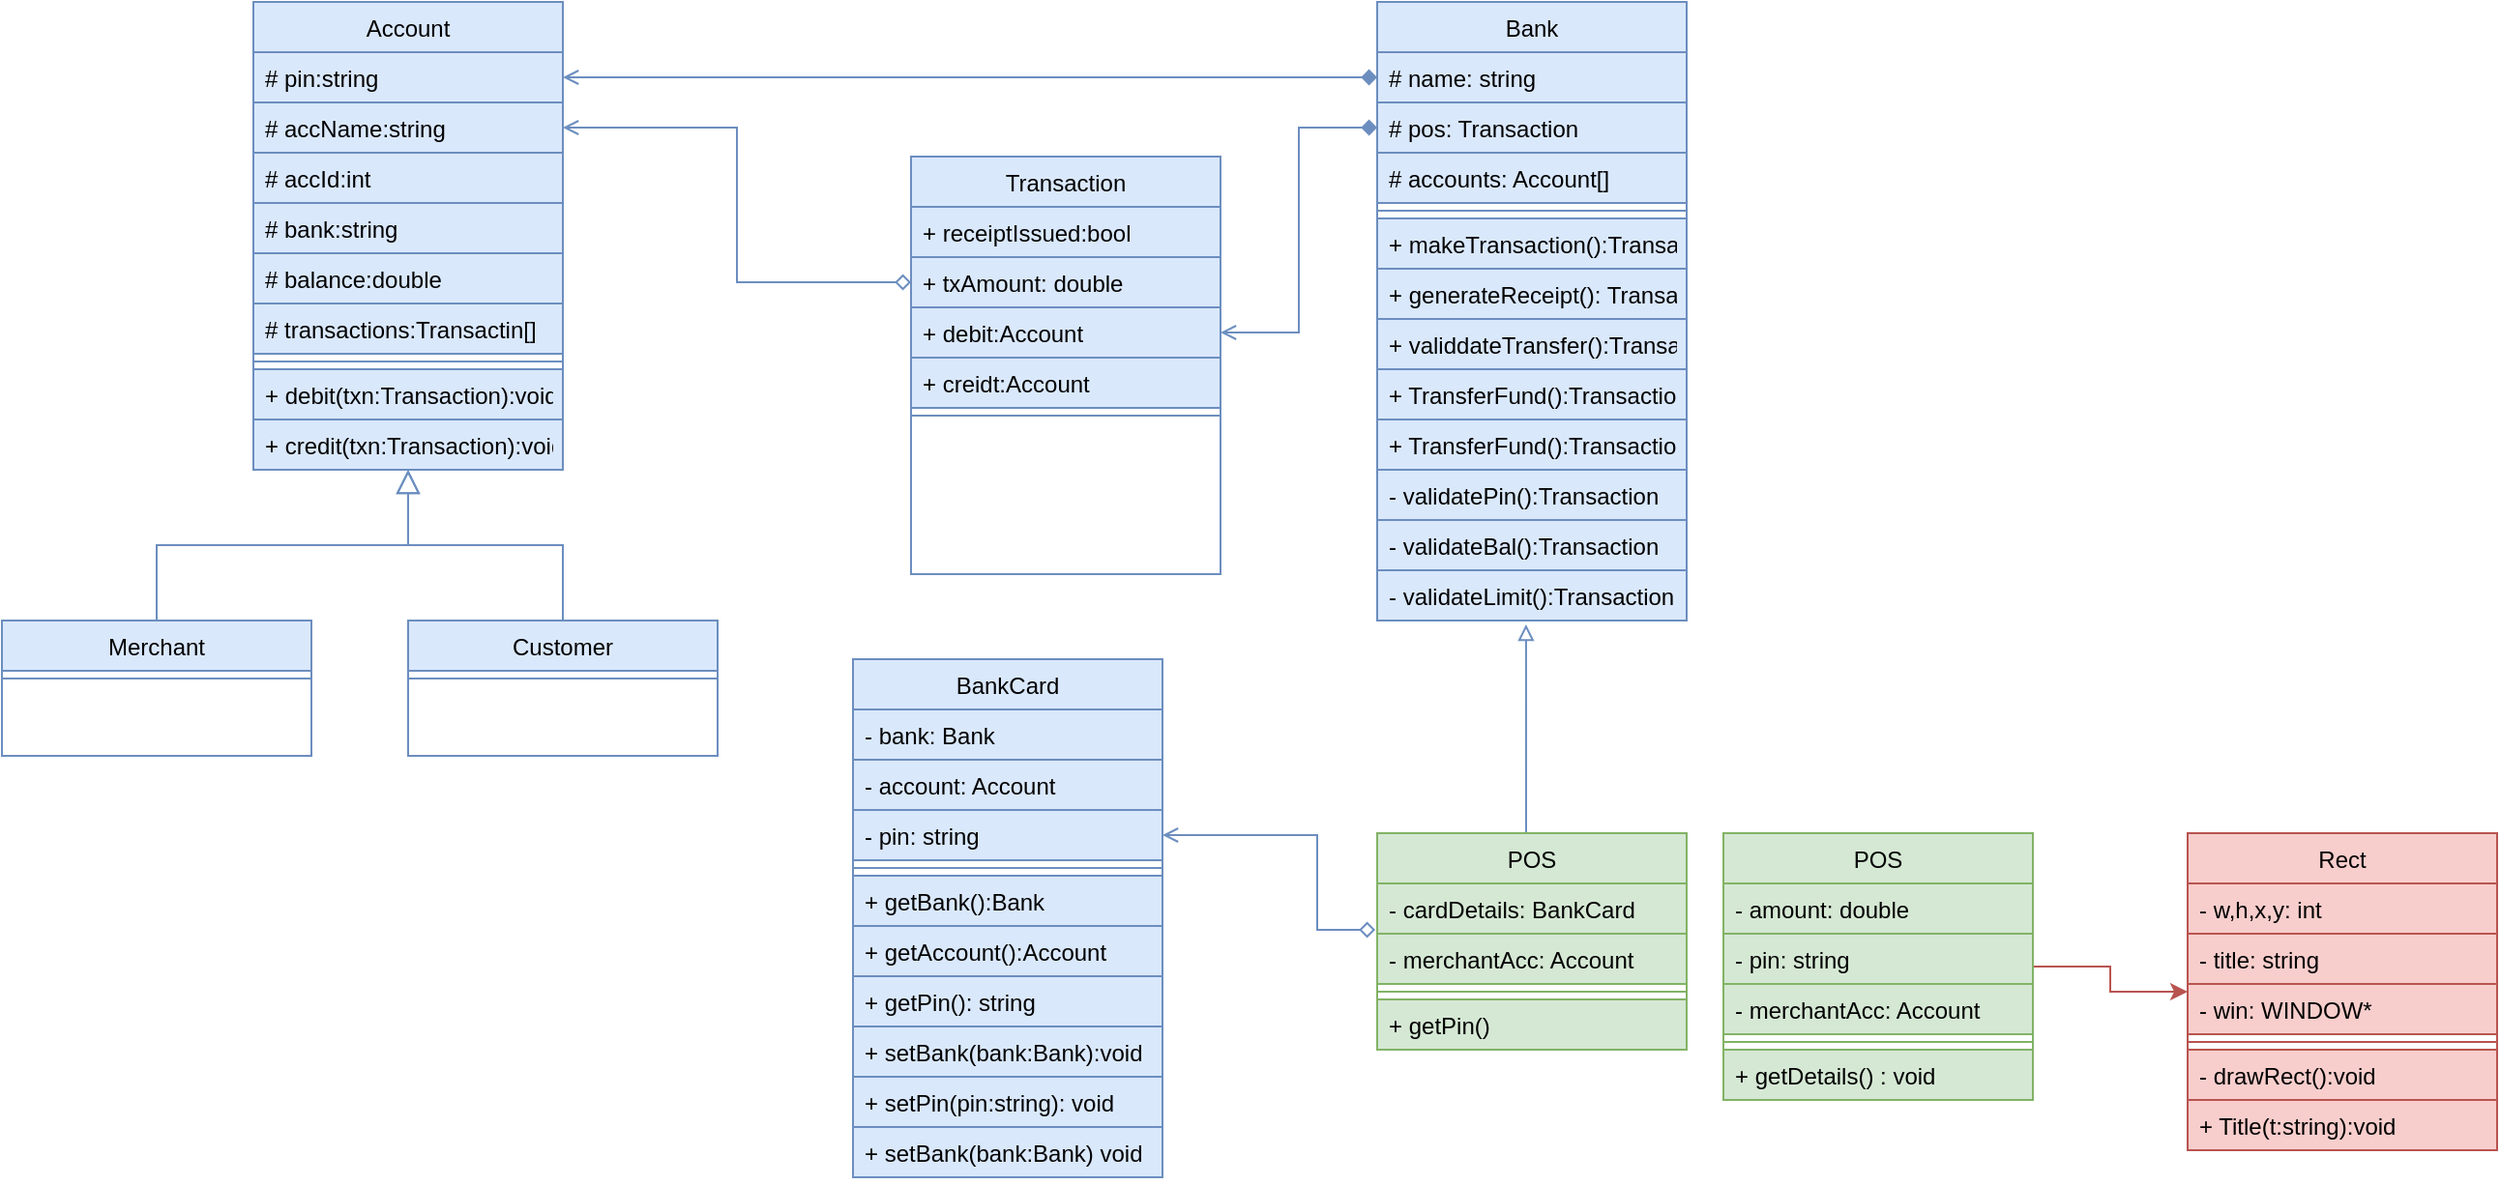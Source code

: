<mxfile version="13.3.5" type="device"><diagram id="C5RBs43oDa-KdzZeNtuy" name="Page-1"><mxGraphModel dx="2255" dy="806" grid="1" gridSize="10" guides="1" tooltips="1" connect="1" arrows="1" fold="1" page="1" pageScale="1" pageWidth="1169" pageHeight="827" math="0" shadow="0"><root><mxCell id="WIyWlLk6GJQsqaUBKTNV-0"/><mxCell id="WIyWlLk6GJQsqaUBKTNV-1" parent="WIyWlLk6GJQsqaUBKTNV-0"/><mxCell id="HHbT0evATTt4QWSyXeFQ-0" value="" style="endArrow=block;endSize=10;endFill=0;shadow=0;strokeWidth=1;rounded=0;edgeStyle=elbowEdgeStyle;elbow=vertical;fillColor=#dae8fc;strokeColor=#6c8ebf;" parent="WIyWlLk6GJQsqaUBKTNV-1" source="HHbT0evATTt4QWSyXeFQ-24" target="HHbT0evATTt4QWSyXeFQ-14" edge="1"><mxGeometry width="160" relative="1" as="geometry"><mxPoint x="-380" y="303" as="sourcePoint"/><mxPoint x="-380" y="303" as="targetPoint"/></mxGeometry></mxCell><mxCell id="HHbT0evATTt4QWSyXeFQ-1" value="" style="endArrow=block;endSize=10;endFill=0;shadow=0;strokeWidth=1;rounded=0;edgeStyle=elbowEdgeStyle;elbow=vertical;fillColor=#dae8fc;strokeColor=#6c8ebf;" parent="WIyWlLk6GJQsqaUBKTNV-1" source="HHbT0evATTt4QWSyXeFQ-26" target="HHbT0evATTt4QWSyXeFQ-14" edge="1"><mxGeometry width="160" relative="1" as="geometry"><mxPoint x="-370" y="473" as="sourcePoint"/><mxPoint x="-270" y="371" as="targetPoint"/></mxGeometry></mxCell><mxCell id="HHbT0evATTt4QWSyXeFQ-2" style="edgeStyle=orthogonalEdgeStyle;rounded=0;orthogonalLoop=1;jettySize=auto;html=1;entryX=1;entryY=0.5;entryDx=0;entryDy=0;endArrow=open;endFill=0;startArrow=diamond;startFill=0;fillColor=#dae8fc;strokeColor=#6c8ebf;" parent="WIyWlLk6GJQsqaUBKTNV-1" target="HHbT0evATTt4QWSyXeFQ-6" edge="1"><mxGeometry relative="1" as="geometry"><mxPoint x="250" y="620" as="sourcePoint"/><Array as="points"><mxPoint x="220" y="620"/><mxPoint x="220" y="571"/></Array></mxGeometry></mxCell><mxCell id="HHbT0evATTt4QWSyXeFQ-3" value="BankCard" style="swimlane;fontStyle=0;align=center;verticalAlign=top;childLayout=stackLayout;horizontal=1;startSize=26;horizontalStack=0;resizeParent=1;resizeLast=0;collapsible=1;marginBottom=0;rounded=0;shadow=0;strokeWidth=1;fillColor=#dae8fc;strokeColor=#6c8ebf;" parent="WIyWlLk6GJQsqaUBKTNV-1" vertex="1"><mxGeometry x="-20" y="480" width="160" height="268" as="geometry"><mxRectangle x="230" y="140" width="160" height="26" as="alternateBounds"/></mxGeometry></mxCell><mxCell id="HHbT0evATTt4QWSyXeFQ-4" value="- bank: Bank" style="text;align=left;verticalAlign=top;spacingLeft=4;spacingRight=4;overflow=hidden;rotatable=0;points=[[0,0.5],[1,0.5]];portConstraint=eastwest;fillColor=#dae8fc;strokeColor=#6c8ebf;" parent="HHbT0evATTt4QWSyXeFQ-3" vertex="1"><mxGeometry y="26" width="160" height="26" as="geometry"/></mxCell><mxCell id="HHbT0evATTt4QWSyXeFQ-5" value="- account: Account" style="text;align=left;verticalAlign=top;spacingLeft=4;spacingRight=4;overflow=hidden;rotatable=0;points=[[0,0.5],[1,0.5]];portConstraint=eastwest;rounded=0;shadow=0;html=0;fillColor=#dae8fc;strokeColor=#6c8ebf;" parent="HHbT0evATTt4QWSyXeFQ-3" vertex="1"><mxGeometry y="52" width="160" height="26" as="geometry"/></mxCell><mxCell id="HHbT0evATTt4QWSyXeFQ-6" value="- pin: string" style="text;align=left;verticalAlign=top;spacingLeft=4;spacingRight=4;overflow=hidden;rotatable=0;points=[[0,0.5],[1,0.5]];portConstraint=eastwest;rounded=0;shadow=0;html=0;fillColor=#dae8fc;strokeColor=#6c8ebf;" parent="HHbT0evATTt4QWSyXeFQ-3" vertex="1"><mxGeometry y="78" width="160" height="26" as="geometry"/></mxCell><mxCell id="HHbT0evATTt4QWSyXeFQ-7" value="" style="line;html=1;strokeWidth=1;align=left;verticalAlign=middle;spacingTop=-1;spacingLeft=3;spacingRight=3;rotatable=0;labelPosition=right;points=[];portConstraint=eastwest;fillColor=#dae8fc;strokeColor=#6c8ebf;" parent="HHbT0evATTt4QWSyXeFQ-3" vertex="1"><mxGeometry y="104" width="160" height="8" as="geometry"/></mxCell><mxCell id="HHbT0evATTt4QWSyXeFQ-8" value="+ getBank():Bank" style="text;align=left;verticalAlign=top;spacingLeft=4;spacingRight=4;overflow=hidden;rotatable=0;points=[[0,0.5],[1,0.5]];portConstraint=eastwest;fillColor=#dae8fc;strokeColor=#6c8ebf;" parent="HHbT0evATTt4QWSyXeFQ-3" vertex="1"><mxGeometry y="112" width="160" height="26" as="geometry"/></mxCell><mxCell id="HHbT0evATTt4QWSyXeFQ-9" value="+ getAccount():Account" style="text;align=left;verticalAlign=top;spacingLeft=4;spacingRight=4;overflow=hidden;rotatable=0;points=[[0,0.5],[1,0.5]];portConstraint=eastwest;fillColor=#dae8fc;strokeColor=#6c8ebf;" parent="HHbT0evATTt4QWSyXeFQ-3" vertex="1"><mxGeometry y="138" width="160" height="26" as="geometry"/></mxCell><mxCell id="HHbT0evATTt4QWSyXeFQ-10" value="+ getPin(): string" style="text;align=left;verticalAlign=top;spacingLeft=4;spacingRight=4;overflow=hidden;rotatable=0;points=[[0,0.5],[1,0.5]];portConstraint=eastwest;fillColor=#dae8fc;strokeColor=#6c8ebf;" parent="HHbT0evATTt4QWSyXeFQ-3" vertex="1"><mxGeometry y="164" width="160" height="26" as="geometry"/></mxCell><mxCell id="HHbT0evATTt4QWSyXeFQ-11" value="+ setBank(bank:Bank):void" style="text;align=left;verticalAlign=top;spacingLeft=4;spacingRight=4;overflow=hidden;rotatable=0;points=[[0,0.5],[1,0.5]];portConstraint=eastwest;fillColor=#dae8fc;strokeColor=#6c8ebf;" parent="HHbT0evATTt4QWSyXeFQ-3" vertex="1"><mxGeometry y="190" width="160" height="26" as="geometry"/></mxCell><mxCell id="HHbT0evATTt4QWSyXeFQ-12" value="+ setPin(pin:string): void" style="text;align=left;verticalAlign=top;spacingLeft=4;spacingRight=4;overflow=hidden;rotatable=0;points=[[0,0.5],[1,0.5]];portConstraint=eastwest;fillColor=#dae8fc;strokeColor=#6c8ebf;" parent="HHbT0evATTt4QWSyXeFQ-3" vertex="1"><mxGeometry y="216" width="160" height="26" as="geometry"/></mxCell><mxCell id="HHbT0evATTt4QWSyXeFQ-13" value="+ setBank(bank:Bank) void" style="text;align=left;verticalAlign=top;spacingLeft=4;spacingRight=4;overflow=hidden;rotatable=0;points=[[0,0.5],[1,0.5]];portConstraint=eastwest;fillColor=#dae8fc;strokeColor=#6c8ebf;" parent="HHbT0evATTt4QWSyXeFQ-3" vertex="1"><mxGeometry y="242" width="160" height="26" as="geometry"/></mxCell><mxCell id="HHbT0evATTt4QWSyXeFQ-14" value="Account" style="swimlane;fontStyle=0;align=center;verticalAlign=top;childLayout=stackLayout;horizontal=1;startSize=26;horizontalStack=0;resizeParent=1;resizeLast=0;collapsible=1;marginBottom=0;rounded=0;shadow=0;strokeWidth=1;fillColor=#dae8fc;strokeColor=#6c8ebf;" parent="WIyWlLk6GJQsqaUBKTNV-1" vertex="1"><mxGeometry x="-330" y="140" width="160" height="242" as="geometry"><mxRectangle x="230" y="140" width="160" height="26" as="alternateBounds"/></mxGeometry></mxCell><mxCell id="HHbT0evATTt4QWSyXeFQ-15" value="# pin:string" style="text;align=left;verticalAlign=top;spacingLeft=4;spacingRight=4;overflow=hidden;rotatable=0;points=[[0,0.5],[1,0.5]];portConstraint=eastwest;fillColor=#dae8fc;strokeColor=#6c8ebf;" parent="HHbT0evATTt4QWSyXeFQ-14" vertex="1"><mxGeometry y="26" width="160" height="26" as="geometry"/></mxCell><mxCell id="HHbT0evATTt4QWSyXeFQ-16" value="# accName:string" style="text;align=left;verticalAlign=top;spacingLeft=4;spacingRight=4;overflow=hidden;rotatable=0;points=[[0,0.5],[1,0.5]];portConstraint=eastwest;rounded=0;shadow=0;html=0;fillColor=#dae8fc;strokeColor=#6c8ebf;" parent="HHbT0evATTt4QWSyXeFQ-14" vertex="1"><mxGeometry y="52" width="160" height="26" as="geometry"/></mxCell><mxCell id="HHbT0evATTt4QWSyXeFQ-17" value="# accId:int" style="text;align=left;verticalAlign=top;spacingLeft=4;spacingRight=4;overflow=hidden;rotatable=0;points=[[0,0.5],[1,0.5]];portConstraint=eastwest;rounded=0;shadow=0;html=0;fillColor=#dae8fc;strokeColor=#6c8ebf;" parent="HHbT0evATTt4QWSyXeFQ-14" vertex="1"><mxGeometry y="78" width="160" height="26" as="geometry"/></mxCell><mxCell id="HHbT0evATTt4QWSyXeFQ-18" value="# bank:string" style="text;align=left;verticalAlign=top;spacingLeft=4;spacingRight=4;overflow=hidden;rotatable=0;points=[[0,0.5],[1,0.5]];portConstraint=eastwest;rounded=0;shadow=0;html=0;fillColor=#dae8fc;strokeColor=#6c8ebf;" parent="HHbT0evATTt4QWSyXeFQ-14" vertex="1"><mxGeometry y="104" width="160" height="26" as="geometry"/></mxCell><mxCell id="HHbT0evATTt4QWSyXeFQ-19" value="# balance:double" style="text;align=left;verticalAlign=top;spacingLeft=4;spacingRight=4;overflow=hidden;rotatable=0;points=[[0,0.5],[1,0.5]];portConstraint=eastwest;rounded=0;shadow=0;html=0;fillColor=#dae8fc;strokeColor=#6c8ebf;" parent="HHbT0evATTt4QWSyXeFQ-14" vertex="1"><mxGeometry y="130" width="160" height="26" as="geometry"/></mxCell><mxCell id="HHbT0evATTt4QWSyXeFQ-20" value="# transactions:Transactin[]" style="text;align=left;verticalAlign=top;spacingLeft=4;spacingRight=4;overflow=hidden;rotatable=0;points=[[0,0.5],[1,0.5]];portConstraint=eastwest;rounded=0;shadow=0;html=0;fillColor=#dae8fc;strokeColor=#6c8ebf;" parent="HHbT0evATTt4QWSyXeFQ-14" vertex="1"><mxGeometry y="156" width="160" height="26" as="geometry"/></mxCell><mxCell id="HHbT0evATTt4QWSyXeFQ-21" value="" style="line;html=1;strokeWidth=1;align=left;verticalAlign=middle;spacingTop=-1;spacingLeft=3;spacingRight=3;rotatable=0;labelPosition=right;points=[];portConstraint=eastwest;fillColor=#dae8fc;strokeColor=#6c8ebf;" parent="HHbT0evATTt4QWSyXeFQ-14" vertex="1"><mxGeometry y="182" width="160" height="8" as="geometry"/></mxCell><mxCell id="HHbT0evATTt4QWSyXeFQ-22" value="+ debit(txn:Transaction):void" style="text;align=left;verticalAlign=top;spacingLeft=4;spacingRight=4;overflow=hidden;rotatable=0;points=[[0,0.5],[1,0.5]];portConstraint=eastwest;fillColor=#dae8fc;strokeColor=#6c8ebf;" parent="HHbT0evATTt4QWSyXeFQ-14" vertex="1"><mxGeometry y="190" width="160" height="26" as="geometry"/></mxCell><mxCell id="HHbT0evATTt4QWSyXeFQ-23" value="+ credit(txn:Transaction):void" style="text;align=left;verticalAlign=top;spacingLeft=4;spacingRight=4;overflow=hidden;rotatable=0;points=[[0,0.5],[1,0.5]];portConstraint=eastwest;fillColor=#dae8fc;strokeColor=#6c8ebf;" parent="HHbT0evATTt4QWSyXeFQ-14" vertex="1"><mxGeometry y="216" width="160" height="26" as="geometry"/></mxCell><mxCell id="HHbT0evATTt4QWSyXeFQ-24" value="Merchant" style="swimlane;fontStyle=0;align=center;verticalAlign=top;childLayout=stackLayout;horizontal=1;startSize=26;horizontalStack=0;resizeParent=1;resizeLast=0;collapsible=1;marginBottom=0;rounded=0;shadow=0;strokeWidth=1;fillColor=#dae8fc;strokeColor=#6c8ebf;" parent="WIyWlLk6GJQsqaUBKTNV-1" vertex="1"><mxGeometry x="-460" y="460" width="160" height="70" as="geometry"><mxRectangle x="130" y="380" width="160" height="26" as="alternateBounds"/></mxGeometry></mxCell><mxCell id="HHbT0evATTt4QWSyXeFQ-25" value="" style="line;html=1;strokeWidth=1;align=left;verticalAlign=middle;spacingTop=-1;spacingLeft=3;spacingRight=3;rotatable=0;labelPosition=right;points=[];portConstraint=eastwest;fillColor=#dae8fc;strokeColor=#6c8ebf;" parent="HHbT0evATTt4QWSyXeFQ-24" vertex="1"><mxGeometry y="26" width="160" height="8" as="geometry"/></mxCell><mxCell id="HHbT0evATTt4QWSyXeFQ-26" value="Customer" style="swimlane;fontStyle=0;align=center;verticalAlign=top;childLayout=stackLayout;horizontal=1;startSize=26;horizontalStack=0;resizeParent=1;resizeLast=0;collapsible=1;marginBottom=0;rounded=0;shadow=0;strokeWidth=1;fillColor=#dae8fc;strokeColor=#6c8ebf;" parent="WIyWlLk6GJQsqaUBKTNV-1" vertex="1"><mxGeometry x="-250" y="460" width="160" height="70" as="geometry"><mxRectangle x="340" y="380" width="170" height="26" as="alternateBounds"/></mxGeometry></mxCell><mxCell id="HHbT0evATTt4QWSyXeFQ-27" value="" style="line;html=1;strokeWidth=1;align=left;verticalAlign=middle;spacingTop=-1;spacingLeft=3;spacingRight=3;rotatable=0;labelPosition=right;points=[];portConstraint=eastwest;fillColor=#dae8fc;strokeColor=#6c8ebf;" parent="HHbT0evATTt4QWSyXeFQ-26" vertex="1"><mxGeometry y="26" width="160" height="8" as="geometry"/></mxCell><mxCell id="HHbT0evATTt4QWSyXeFQ-28" value="Transaction" style="swimlane;fontStyle=0;align=center;verticalAlign=top;childLayout=stackLayout;horizontal=1;startSize=26;horizontalStack=0;resizeParent=1;resizeLast=0;collapsible=1;marginBottom=0;rounded=0;shadow=0;strokeWidth=1;fillColor=#dae8fc;strokeColor=#6c8ebf;" parent="WIyWlLk6GJQsqaUBKTNV-1" vertex="1"><mxGeometry x="10" y="220" width="160" height="216" as="geometry"><mxRectangle x="550" y="140" width="160" height="26" as="alternateBounds"/></mxGeometry></mxCell><mxCell id="HHbT0evATTt4QWSyXeFQ-29" value="+ receiptIssued:bool" style="text;align=left;verticalAlign=top;spacingLeft=4;spacingRight=4;overflow=hidden;rotatable=0;points=[[0,0.5],[1,0.5]];portConstraint=eastwest;fillColor=#dae8fc;strokeColor=#6c8ebf;" parent="HHbT0evATTt4QWSyXeFQ-28" vertex="1"><mxGeometry y="26" width="160" height="26" as="geometry"/></mxCell><mxCell id="HHbT0evATTt4QWSyXeFQ-30" value="+ txAmount: double" style="text;align=left;verticalAlign=top;spacingLeft=4;spacingRight=4;overflow=hidden;rotatable=0;points=[[0,0.5],[1,0.5]];portConstraint=eastwest;rounded=0;shadow=0;html=0;fillColor=#dae8fc;strokeColor=#6c8ebf;" parent="HHbT0evATTt4QWSyXeFQ-28" vertex="1"><mxGeometry y="52" width="160" height="26" as="geometry"/></mxCell><mxCell id="HHbT0evATTt4QWSyXeFQ-31" value="+ debit:Account" style="text;align=left;verticalAlign=top;spacingLeft=4;spacingRight=4;overflow=hidden;rotatable=0;points=[[0,0.5],[1,0.5]];portConstraint=eastwest;rounded=0;shadow=0;html=0;fillColor=#dae8fc;strokeColor=#6c8ebf;" parent="HHbT0evATTt4QWSyXeFQ-28" vertex="1"><mxGeometry y="78" width="160" height="26" as="geometry"/></mxCell><mxCell id="HHbT0evATTt4QWSyXeFQ-32" value="+ creidt:Account" style="text;align=left;verticalAlign=top;spacingLeft=4;spacingRight=4;overflow=hidden;rotatable=0;points=[[0,0.5],[1,0.5]];portConstraint=eastwest;rounded=0;shadow=0;html=0;fillColor=#dae8fc;strokeColor=#6c8ebf;" parent="HHbT0evATTt4QWSyXeFQ-28" vertex="1"><mxGeometry y="104" width="160" height="26" as="geometry"/></mxCell><mxCell id="HHbT0evATTt4QWSyXeFQ-33" value="" style="line;html=1;strokeWidth=1;align=left;verticalAlign=middle;spacingTop=-1;spacingLeft=3;spacingRight=3;rotatable=0;labelPosition=right;points=[];portConstraint=eastwest;fillColor=#dae8fc;strokeColor=#6c8ebf;" parent="HHbT0evATTt4QWSyXeFQ-28" vertex="1"><mxGeometry y="130" width="160" height="8" as="geometry"/></mxCell><mxCell id="HHbT0evATTt4QWSyXeFQ-34" value="Bank" style="swimlane;fontStyle=0;align=center;verticalAlign=top;childLayout=stackLayout;horizontal=1;startSize=26;horizontalStack=0;resizeParent=1;resizeLast=0;collapsible=1;marginBottom=0;rounded=0;shadow=0;strokeWidth=1;fillColor=#dae8fc;strokeColor=#6c8ebf;" parent="WIyWlLk6GJQsqaUBKTNV-1" vertex="1"><mxGeometry x="251" y="140" width="160" height="320" as="geometry"><mxRectangle x="230" y="140" width="160" height="26" as="alternateBounds"/></mxGeometry></mxCell><mxCell id="HHbT0evATTt4QWSyXeFQ-35" value="# name: string" style="text;align=left;verticalAlign=top;spacingLeft=4;spacingRight=4;overflow=hidden;rotatable=0;points=[[0,0.5],[1,0.5]];portConstraint=eastwest;fillColor=#dae8fc;strokeColor=#6c8ebf;" parent="HHbT0evATTt4QWSyXeFQ-34" vertex="1"><mxGeometry y="26" width="160" height="26" as="geometry"/></mxCell><mxCell id="HHbT0evATTt4QWSyXeFQ-36" value="# pos: Transaction" style="text;align=left;verticalAlign=top;spacingLeft=4;spacingRight=4;overflow=hidden;rotatable=0;points=[[0,0.5],[1,0.5]];portConstraint=eastwest;fillColor=#dae8fc;strokeColor=#6c8ebf;" parent="HHbT0evATTt4QWSyXeFQ-34" vertex="1"><mxGeometry y="52" width="160" height="26" as="geometry"/></mxCell><mxCell id="HHbT0evATTt4QWSyXeFQ-37" value="# accounts: Account[]" style="text;align=left;verticalAlign=top;spacingLeft=4;spacingRight=4;overflow=hidden;rotatable=0;points=[[0,0.5],[1,0.5]];portConstraint=eastwest;fillColor=#dae8fc;strokeColor=#6c8ebf;" parent="HHbT0evATTt4QWSyXeFQ-34" vertex="1"><mxGeometry y="78" width="160" height="26" as="geometry"/></mxCell><mxCell id="HHbT0evATTt4QWSyXeFQ-38" value="" style="line;html=1;strokeWidth=1;align=left;verticalAlign=middle;spacingTop=-1;spacingLeft=3;spacingRight=3;rotatable=0;labelPosition=right;points=[];portConstraint=eastwest;fillColor=#dae8fc;strokeColor=#6c8ebf;" parent="HHbT0evATTt4QWSyXeFQ-34" vertex="1"><mxGeometry y="104" width="160" height="8" as="geometry"/></mxCell><mxCell id="HHbT0evATTt4QWSyXeFQ-39" value="+ makeTransaction():Transaction" style="text;align=left;verticalAlign=top;spacingLeft=4;spacingRight=4;overflow=hidden;rotatable=0;points=[[0,0.5],[1,0.5]];portConstraint=eastwest;fillColor=#dae8fc;strokeColor=#6c8ebf;" parent="HHbT0evATTt4QWSyXeFQ-34" vertex="1"><mxGeometry y="112" width="160" height="26" as="geometry"/></mxCell><mxCell id="HHbT0evATTt4QWSyXeFQ-40" value="+ generateReceipt(): Transaction" style="text;align=left;verticalAlign=top;spacingLeft=4;spacingRight=4;overflow=hidden;rotatable=0;points=[[0,0.5],[1,0.5]];portConstraint=eastwest;fillColor=#dae8fc;strokeColor=#6c8ebf;" parent="HHbT0evATTt4QWSyXeFQ-34" vertex="1"><mxGeometry y="138" width="160" height="26" as="geometry"/></mxCell><mxCell id="HHbT0evATTt4QWSyXeFQ-41" value="+ validdateTransfer():Transaction" style="text;align=left;verticalAlign=top;spacingLeft=4;spacingRight=4;overflow=hidden;rotatable=0;points=[[0,0.5],[1,0.5]];portConstraint=eastwest;fillColor=#dae8fc;strokeColor=#6c8ebf;" parent="HHbT0evATTt4QWSyXeFQ-34" vertex="1"><mxGeometry y="164" width="160" height="26" as="geometry"/></mxCell><mxCell id="HHbT0evATTt4QWSyXeFQ-42" value="+ TransferFund():Transaction" style="text;align=left;verticalAlign=top;spacingLeft=4;spacingRight=4;overflow=hidden;rotatable=0;points=[[0,0.5],[1,0.5]];portConstraint=eastwest;fillColor=#dae8fc;strokeColor=#6c8ebf;" parent="HHbT0evATTt4QWSyXeFQ-34" vertex="1"><mxGeometry y="190" width="160" height="26" as="geometry"/></mxCell><mxCell id="HHbT0evATTt4QWSyXeFQ-43" value="+ TransferFund():Transaction" style="text;align=left;verticalAlign=top;spacingLeft=4;spacingRight=4;overflow=hidden;rotatable=0;points=[[0,0.5],[1,0.5]];portConstraint=eastwest;fillColor=#dae8fc;strokeColor=#6c8ebf;" parent="HHbT0evATTt4QWSyXeFQ-34" vertex="1"><mxGeometry y="216" width="160" height="26" as="geometry"/></mxCell><mxCell id="HHbT0evATTt4QWSyXeFQ-44" value="- validatePin():Transaction" style="text;align=left;verticalAlign=top;spacingLeft=4;spacingRight=4;overflow=hidden;rotatable=0;points=[[0,0.5],[1,0.5]];portConstraint=eastwest;fillColor=#dae8fc;strokeColor=#6c8ebf;" parent="HHbT0evATTt4QWSyXeFQ-34" vertex="1"><mxGeometry y="242" width="160" height="26" as="geometry"/></mxCell><mxCell id="HHbT0evATTt4QWSyXeFQ-45" value="- validateBal():Transaction" style="text;align=left;verticalAlign=top;spacingLeft=4;spacingRight=4;overflow=hidden;rotatable=0;points=[[0,0.5],[1,0.5]];portConstraint=eastwest;fillColor=#dae8fc;strokeColor=#6c8ebf;" parent="HHbT0evATTt4QWSyXeFQ-34" vertex="1"><mxGeometry y="268" width="160" height="26" as="geometry"/></mxCell><mxCell id="HHbT0evATTt4QWSyXeFQ-46" value="- validateLimit():Transaction" style="text;align=left;verticalAlign=top;spacingLeft=4;spacingRight=4;overflow=hidden;rotatable=0;points=[[0,0.5],[1,0.5]];portConstraint=eastwest;fillColor=#dae8fc;strokeColor=#6c8ebf;" parent="HHbT0evATTt4QWSyXeFQ-34" vertex="1"><mxGeometry y="294" width="160" height="26" as="geometry"/></mxCell><mxCell id="HHbT0evATTt4QWSyXeFQ-47" style="edgeStyle=orthogonalEdgeStyle;rounded=0;orthogonalLoop=1;jettySize=auto;html=1;exitX=0.5;exitY=0;exitDx=0;exitDy=0;startArrow=none;startFill=0;endArrow=block;endFill=0;entryX=0.481;entryY=1.077;entryDx=0;entryDy=0;entryPerimeter=0;fillColor=#dae8fc;strokeColor=#6c8ebf;" parent="WIyWlLk6GJQsqaUBKTNV-1" source="HHbT0evATTt4QWSyXeFQ-48" target="HHbT0evATTt4QWSyXeFQ-46" edge="1"><mxGeometry relative="1" as="geometry"><mxPoint x="331" y="490" as="targetPoint"/><Array as="points"><mxPoint x="328" y="570"/></Array></mxGeometry></mxCell><mxCell id="HHbT0evATTt4QWSyXeFQ-48" value="POS" style="swimlane;fontStyle=0;align=center;verticalAlign=top;childLayout=stackLayout;horizontal=1;startSize=26;horizontalStack=0;resizeParent=1;resizeLast=0;collapsible=1;marginBottom=0;rounded=0;shadow=0;strokeWidth=1;fillColor=#d5e8d4;strokeColor=#82b366;" parent="WIyWlLk6GJQsqaUBKTNV-1" vertex="1"><mxGeometry x="251" y="570" width="160" height="112" as="geometry"><mxRectangle x="230" y="140" width="160" height="26" as="alternateBounds"/></mxGeometry></mxCell><mxCell id="HHbT0evATTt4QWSyXeFQ-49" value="- cardDetails: BankCard" style="text;align=left;verticalAlign=top;spacingLeft=4;spacingRight=4;overflow=hidden;rotatable=0;points=[[0,0.5],[1,0.5]];portConstraint=eastwest;rounded=0;shadow=0;html=0;fillColor=#d5e8d4;strokeColor=#82b366;" parent="HHbT0evATTt4QWSyXeFQ-48" vertex="1"><mxGeometry y="26" width="160" height="26" as="geometry"/></mxCell><mxCell id="HHbT0evATTt4QWSyXeFQ-50" value="- merchantAcc: Account" style="text;align=left;verticalAlign=top;spacingLeft=4;spacingRight=4;overflow=hidden;rotatable=0;points=[[0,0.5],[1,0.5]];portConstraint=eastwest;rounded=0;shadow=0;html=0;fillColor=#d5e8d4;strokeColor=#82b366;" parent="HHbT0evATTt4QWSyXeFQ-48" vertex="1"><mxGeometry y="52" width="160" height="26" as="geometry"/></mxCell><mxCell id="HHbT0evATTt4QWSyXeFQ-51" value="" style="line;html=1;strokeWidth=1;align=left;verticalAlign=middle;spacingTop=-1;spacingLeft=3;spacingRight=3;rotatable=0;labelPosition=right;points=[];portConstraint=eastwest;fillColor=#d5e8d4;strokeColor=#82b366;" parent="HHbT0evATTt4QWSyXeFQ-48" vertex="1"><mxGeometry y="78" width="160" height="8" as="geometry"/></mxCell><mxCell id="HHbT0evATTt4QWSyXeFQ-52" value="+ getPin()" style="text;align=left;verticalAlign=top;spacingLeft=4;spacingRight=4;overflow=hidden;rotatable=0;points=[[0,0.5],[1,0.5]];portConstraint=eastwest;fillColor=#d5e8d4;strokeColor=#82b366;" parent="HHbT0evATTt4QWSyXeFQ-48" vertex="1"><mxGeometry y="86" width="160" height="26" as="geometry"/></mxCell><mxCell id="HHbT0evATTt4QWSyXeFQ-53" style="edgeStyle=orthogonalEdgeStyle;rounded=0;orthogonalLoop=1;jettySize=auto;html=1;exitX=0;exitY=0.5;exitDx=0;exitDy=0;entryX=1;entryY=0.5;entryDx=0;entryDy=0;startArrow=diamond;startFill=1;endArrow=open;endFill=0;fillColor=#dae8fc;strokeColor=#6c8ebf;" parent="WIyWlLk6GJQsqaUBKTNV-1" source="HHbT0evATTt4QWSyXeFQ-36" target="HHbT0evATTt4QWSyXeFQ-31" edge="1"><mxGeometry relative="1" as="geometry"/></mxCell><mxCell id="HHbT0evATTt4QWSyXeFQ-54" style="edgeStyle=orthogonalEdgeStyle;rounded=0;orthogonalLoop=1;jettySize=auto;html=1;exitX=0;exitY=0.5;exitDx=0;exitDy=0;entryX=1;entryY=0.5;entryDx=0;entryDy=0;startArrow=diamond;startFill=0;endArrow=open;endFill=0;fillColor=#dae8fc;strokeColor=#6c8ebf;" parent="WIyWlLk6GJQsqaUBKTNV-1" source="HHbT0evATTt4QWSyXeFQ-30" target="HHbT0evATTt4QWSyXeFQ-16" edge="1"><mxGeometry relative="1" as="geometry"/></mxCell><mxCell id="HHbT0evATTt4QWSyXeFQ-55" style="edgeStyle=orthogonalEdgeStyle;rounded=0;orthogonalLoop=1;jettySize=auto;html=1;exitX=0;exitY=0.5;exitDx=0;exitDy=0;entryX=1;entryY=0.5;entryDx=0;entryDy=0;startArrow=diamond;startFill=1;endArrow=open;endFill=0;fillColor=#dae8fc;strokeColor=#6c8ebf;" parent="WIyWlLk6GJQsqaUBKTNV-1" source="HHbT0evATTt4QWSyXeFQ-35" target="HHbT0evATTt4QWSyXeFQ-15" edge="1"><mxGeometry relative="1" as="geometry"/></mxCell><mxCell id="2uMpzBnMa0p2f6hPZolX-0" value="" style="edgeStyle=orthogonalEdgeStyle;rounded=0;orthogonalLoop=1;jettySize=auto;html=1;fillColor=#f8cecc;strokeColor=#b85450;" edge="1" source="2uMpzBnMa0p2f6hPZolX-1" target="2uMpzBnMa0p2f6hPZolX-7" parent="WIyWlLk6GJQsqaUBKTNV-1"><mxGeometry relative="1" as="geometry"/></mxCell><mxCell id="2uMpzBnMa0p2f6hPZolX-1" value="POS" style="swimlane;fontStyle=0;align=center;verticalAlign=top;childLayout=stackLayout;horizontal=1;startSize=26;horizontalStack=0;resizeParent=1;resizeLast=0;collapsible=1;marginBottom=0;rounded=0;shadow=0;strokeWidth=1;fillColor=#d5e8d4;strokeColor=#82b366;" vertex="1" parent="WIyWlLk6GJQsqaUBKTNV-1"><mxGeometry x="430" y="570" width="160" height="138" as="geometry"><mxRectangle x="230" y="140" width="160" height="26" as="alternateBounds"/></mxGeometry></mxCell><mxCell id="2uMpzBnMa0p2f6hPZolX-2" value="- amount: double" style="text;align=left;verticalAlign=top;spacingLeft=4;spacingRight=4;overflow=hidden;rotatable=0;points=[[0,0.5],[1,0.5]];portConstraint=eastwest;rounded=0;shadow=0;html=0;fillColor=#d5e8d4;strokeColor=#82b366;" vertex="1" parent="2uMpzBnMa0p2f6hPZolX-1"><mxGeometry y="26" width="160" height="26" as="geometry"/></mxCell><mxCell id="2uMpzBnMa0p2f6hPZolX-3" value="- pin: string" style="text;align=left;verticalAlign=top;spacingLeft=4;spacingRight=4;overflow=hidden;rotatable=0;points=[[0,0.5],[1,0.5]];portConstraint=eastwest;rounded=0;shadow=0;html=0;fillColor=#d5e8d4;strokeColor=#82b366;" vertex="1" parent="2uMpzBnMa0p2f6hPZolX-1"><mxGeometry y="52" width="160" height="26" as="geometry"/></mxCell><mxCell id="2uMpzBnMa0p2f6hPZolX-4" value="- merchantAcc: Account" style="text;align=left;verticalAlign=top;spacingLeft=4;spacingRight=4;overflow=hidden;rotatable=0;points=[[0,0.5],[1,0.5]];portConstraint=eastwest;rounded=0;shadow=0;html=0;fillColor=#d5e8d4;strokeColor=#82b366;" vertex="1" parent="2uMpzBnMa0p2f6hPZolX-1"><mxGeometry y="78" width="160" height="26" as="geometry"/></mxCell><mxCell id="2uMpzBnMa0p2f6hPZolX-5" value="" style="line;html=1;strokeWidth=1;align=left;verticalAlign=middle;spacingTop=-1;spacingLeft=3;spacingRight=3;rotatable=0;labelPosition=right;points=[];portConstraint=eastwest;fillColor=#d5e8d4;strokeColor=#82b366;" vertex="1" parent="2uMpzBnMa0p2f6hPZolX-1"><mxGeometry y="104" width="160" height="8" as="geometry"/></mxCell><mxCell id="2uMpzBnMa0p2f6hPZolX-6" value="+ getDetails() : void" style="text;align=left;verticalAlign=top;spacingLeft=4;spacingRight=4;overflow=hidden;rotatable=0;points=[[0,0.5],[1,0.5]];portConstraint=eastwest;fillColor=#d5e8d4;strokeColor=#82b366;" vertex="1" parent="2uMpzBnMa0p2f6hPZolX-1"><mxGeometry y="112" width="160" height="26" as="geometry"/></mxCell><mxCell id="2uMpzBnMa0p2f6hPZolX-7" value="Rect" style="swimlane;fontStyle=0;align=center;verticalAlign=top;childLayout=stackLayout;horizontal=1;startSize=26;horizontalStack=0;resizeParent=1;resizeLast=0;collapsible=1;marginBottom=0;rounded=0;shadow=0;strokeWidth=1;fillColor=#f8cecc;strokeColor=#b85450;" vertex="1" parent="WIyWlLk6GJQsqaUBKTNV-1"><mxGeometry x="670" y="570" width="160" height="164" as="geometry"><mxRectangle x="230" y="140" width="160" height="26" as="alternateBounds"/></mxGeometry></mxCell><mxCell id="2uMpzBnMa0p2f6hPZolX-8" value="- w,h,x,y: int" style="text;align=left;verticalAlign=top;spacingLeft=4;spacingRight=4;overflow=hidden;rotatable=0;points=[[0,0.5],[1,0.5]];portConstraint=eastwest;rounded=0;shadow=0;html=0;fillColor=#f8cecc;strokeColor=#b85450;" vertex="1" parent="2uMpzBnMa0p2f6hPZolX-7"><mxGeometry y="26" width="160" height="26" as="geometry"/></mxCell><mxCell id="2uMpzBnMa0p2f6hPZolX-9" value="- title: string" style="text;align=left;verticalAlign=top;spacingLeft=4;spacingRight=4;overflow=hidden;rotatable=0;points=[[0,0.5],[1,0.5]];portConstraint=eastwest;rounded=0;shadow=0;html=0;fillColor=#f8cecc;strokeColor=#b85450;" vertex="1" parent="2uMpzBnMa0p2f6hPZolX-7"><mxGeometry y="52" width="160" height="26" as="geometry"/></mxCell><mxCell id="2uMpzBnMa0p2f6hPZolX-10" value="- win: WINDOW*" style="text;align=left;verticalAlign=top;spacingLeft=4;spacingRight=4;overflow=hidden;rotatable=0;points=[[0,0.5],[1,0.5]];portConstraint=eastwest;rounded=0;shadow=0;html=0;fillColor=#f8cecc;strokeColor=#b85450;" vertex="1" parent="2uMpzBnMa0p2f6hPZolX-7"><mxGeometry y="78" width="160" height="26" as="geometry"/></mxCell><mxCell id="2uMpzBnMa0p2f6hPZolX-11" value="" style="line;html=1;strokeWidth=1;align=left;verticalAlign=middle;spacingTop=-1;spacingLeft=3;spacingRight=3;rotatable=0;labelPosition=right;points=[];portConstraint=eastwest;fillColor=#f8cecc;strokeColor=#b85450;" vertex="1" parent="2uMpzBnMa0p2f6hPZolX-7"><mxGeometry y="104" width="160" height="8" as="geometry"/></mxCell><mxCell id="2uMpzBnMa0p2f6hPZolX-12" value="- drawRect():void" style="text;align=left;verticalAlign=top;spacingLeft=4;spacingRight=4;overflow=hidden;rotatable=0;points=[[0,0.5],[1,0.5]];portConstraint=eastwest;fillColor=#f8cecc;strokeColor=#b85450;" vertex="1" parent="2uMpzBnMa0p2f6hPZolX-7"><mxGeometry y="112" width="160" height="26" as="geometry"/></mxCell><mxCell id="2uMpzBnMa0p2f6hPZolX-13" value="+ Title(t:string):void" style="text;align=left;verticalAlign=top;spacingLeft=4;spacingRight=4;overflow=hidden;rotatable=0;points=[[0,0.5],[1,0.5]];portConstraint=eastwest;fillColor=#f8cecc;strokeColor=#b85450;" vertex="1" parent="2uMpzBnMa0p2f6hPZolX-7"><mxGeometry y="138" width="160" height="26" as="geometry"/></mxCell></root></mxGraphModel></diagram></mxfile>